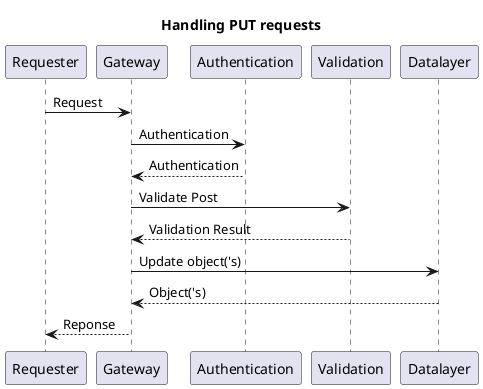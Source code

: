 @startuml
title: Handling PUT requests
Requester -> Gateway: Request
Gateway -> Authentication  : Authentication
Authentication --> Gateway  : Authentication
Gateway -> Validation : Validate Post
Validation --> Gateway : Validation Result
Gateway -> Datalayer: Update object('s)
Datalayer --> Gateway : Object('s)
Gateway --> Requester: Reponse
@enduml